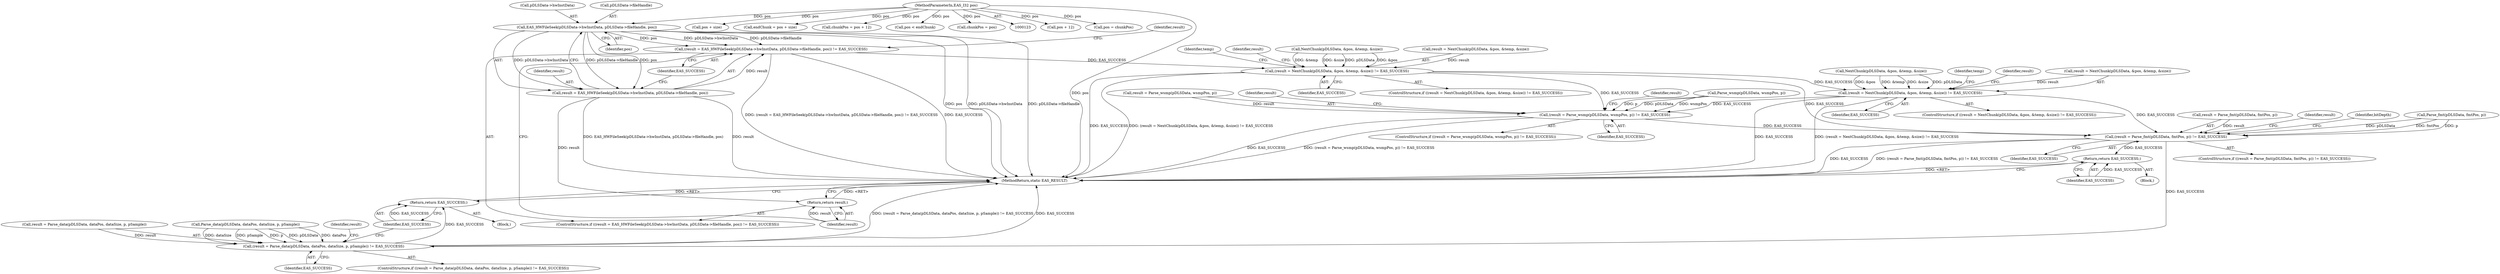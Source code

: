 digraph "0_Android_e999f077f6ef59d20282f1e04786816a31fb8be6@pointer" {
"1000161" [label="(Call,EAS_HWFileSeek(pDLSData->hwInstData, pDLSData->fileHandle, pos))"];
"1000125" [label="(MethodParameterIn,EAS_I32 pos)"];
"1000158" [label="(Call,(result = EAS_HWFileSeek(pDLSData->hwInstData, pDLSData->fileHandle, pos)) != EAS_SUCCESS)"];
"1000173" [label="(Call,(result = NextChunk(pDLSData, &pos, &temp, &size)) != EAS_SUCCESS)"];
"1000212" [label="(Call,(result = NextChunk(pDLSData, &pos, &temp, &size)) != EAS_SUCCESS)"];
"1000324" [label="(Call,(result = Parse_wsmp(pDLSData, wsmpPos, p)) != EAS_SUCCESS)"];
"1000335" [label="(Call,(result = Parse_fmt(pDLSData, fmtPos, p)) != EAS_SUCCESS)"];
"1000409" [label="(Return,return EAS_SUCCESS;)"];
"1000464" [label="(Call,(result = Parse_data(pDLSData, dataPos, dataSize, p, pSample)) != EAS_SUCCESS)"];
"1000476" [label="(Return,return EAS_SUCCESS;)"];
"1000159" [label="(Call,result = EAS_HWFileSeek(pDLSData->hwInstData, pDLSData->fileHandle, pos))"];
"1000170" [label="(Return,return result;)"];
"1000337" [label="(Identifier,result)"];
"1000327" [label="(Call,Parse_wsmp(pDLSData, wsmpPos, p))"];
"1000334" [label="(ControlStructure,if ((result = Parse_fmt(pDLSData, fmtPos, p)) != EAS_SUCCESS))"];
"1000157" [label="(ControlStructure,if ((result = EAS_HWFileSeek(pDLSData->hwInstData, pDLSData->fileHandle, pos)) != EAS_SUCCESS))"];
"1000175" [label="(Identifier,result)"];
"1000154" [label="(Call,pos + 12)"];
"1000195" [label="(Call,pos = chunkPos)"];
"1000336" [label="(Call,result = Parse_fmt(pDLSData, fmtPos, p))"];
"1000344" [label="(Identifier,result)"];
"1000465" [label="(Call,result = Parse_data(pDLSData, dataPos, dataSize, p, pSample))"];
"1000162" [label="(Call,pDLSData->hwInstData)"];
"1000409" [label="(Return,return EAS_SUCCESS;)"];
"1000200" [label="(Call,pos + size)"];
"1000323" [label="(ControlStructure,if ((result = Parse_wsmp(pDLSData, wsmpPos, p)) != EAS_SUCCESS))"];
"1000168" [label="(Identifier,pos)"];
"1000227" [label="(Identifier,temp)"];
"1000173" [label="(Call,(result = NextChunk(pDLSData, &pos, &temp, &size)) != EAS_SUCCESS)"];
"1000186" [label="(Identifier,result)"];
"1000325" [label="(Call,result = Parse_wsmp(pDLSData, wsmpPos, p))"];
"1000161" [label="(Call,EAS_HWFileSeek(pDLSData->hwInstData, pDLSData->fileHandle, pos))"];
"1000170" [label="(Return,return result;)"];
"1000176" [label="(Call,NextChunk(pDLSData, &pos, &temp, &size))"];
"1000478" [label="(MethodReturn,static EAS_RESULT)"];
"1000223" [label="(Identifier,EAS_SUCCESS)"];
"1000464" [label="(Call,(result = Parse_data(pDLSData, dataPos, dataSize, p, pSample)) != EAS_SUCCESS)"];
"1000467" [label="(Call,Parse_data(pDLSData, dataPos, dataSize, p, pSample))"];
"1000347" [label="(Identifier,bitDepth)"];
"1000169" [label="(Identifier,EAS_SUCCESS)"];
"1000174" [label="(Call,result = NextChunk(pDLSData, &pos, &temp, &size))"];
"1000160" [label="(Identifier,result)"];
"1000331" [label="(Identifier,EAS_SUCCESS)"];
"1000165" [label="(Call,pDLSData->fileHandle)"];
"1000198" [label="(Call,endChunk = pos + size)"];
"1000475" [label="(Identifier,result)"];
"1000211" [label="(ControlStructure,if ((result = NextChunk(pDLSData, &pos, &temp, &size)) != EAS_SUCCESS))"];
"1000401" [label="(Block,)"];
"1000184" [label="(Identifier,EAS_SUCCESS)"];
"1000342" [label="(Identifier,EAS_SUCCESS)"];
"1000189" [label="(Identifier,temp)"];
"1000152" [label="(Call,chunkPos = pos + 12)"];
"1000473" [label="(Identifier,EAS_SUCCESS)"];
"1000324" [label="(Call,(result = Parse_wsmp(pDLSData, wsmpPos, p)) != EAS_SUCCESS)"];
"1000225" [label="(Identifier,result)"];
"1000333" [label="(Identifier,result)"];
"1000125" [label="(MethodParameterIn,EAS_I32 pos)"];
"1000158" [label="(Call,(result = EAS_HWFileSeek(pDLSData->hwInstData, pDLSData->fileHandle, pos)) != EAS_SUCCESS)"];
"1000463" [label="(ControlStructure,if ((result = Parse_data(pDLSData, dataPos, dataSize, p, pSample)) != EAS_SUCCESS))"];
"1000212" [label="(Call,(result = NextChunk(pDLSData, &pos, &temp, &size)) != EAS_SUCCESS)"];
"1000204" [label="(Call,pos < endChunk)"];
"1000127" [label="(Block,)"];
"1000171" [label="(Identifier,result)"];
"1000410" [label="(Identifier,EAS_SUCCESS)"];
"1000159" [label="(Call,result = EAS_HWFileSeek(pDLSData->hwInstData, pDLSData->fileHandle, pos))"];
"1000338" [label="(Call,Parse_fmt(pDLSData, fmtPos, p))"];
"1000335" [label="(Call,(result = Parse_fmt(pDLSData, fmtPos, p)) != EAS_SUCCESS)"];
"1000208" [label="(Call,chunkPos = pos)"];
"1000476" [label="(Return,return EAS_SUCCESS;)"];
"1000477" [label="(Identifier,EAS_SUCCESS)"];
"1000213" [label="(Call,result = NextChunk(pDLSData, &pos, &temp, &size))"];
"1000172" [label="(ControlStructure,if ((result = NextChunk(pDLSData, &pos, &temp, &size)) != EAS_SUCCESS))"];
"1000215" [label="(Call,NextChunk(pDLSData, &pos, &temp, &size))"];
"1000161" -> "1000159"  [label="AST: "];
"1000161" -> "1000168"  [label="CFG: "];
"1000162" -> "1000161"  [label="AST: "];
"1000165" -> "1000161"  [label="AST: "];
"1000168" -> "1000161"  [label="AST: "];
"1000159" -> "1000161"  [label="CFG: "];
"1000161" -> "1000478"  [label="DDG: pos"];
"1000161" -> "1000478"  [label="DDG: pDLSData->hwInstData"];
"1000161" -> "1000478"  [label="DDG: pDLSData->fileHandle"];
"1000161" -> "1000158"  [label="DDG: pDLSData->hwInstData"];
"1000161" -> "1000158"  [label="DDG: pDLSData->fileHandle"];
"1000161" -> "1000158"  [label="DDG: pos"];
"1000161" -> "1000159"  [label="DDG: pDLSData->hwInstData"];
"1000161" -> "1000159"  [label="DDG: pDLSData->fileHandle"];
"1000161" -> "1000159"  [label="DDG: pos"];
"1000125" -> "1000161"  [label="DDG: pos"];
"1000125" -> "1000123"  [label="AST: "];
"1000125" -> "1000478"  [label="DDG: pos"];
"1000125" -> "1000152"  [label="DDG: pos"];
"1000125" -> "1000154"  [label="DDG: pos"];
"1000125" -> "1000195"  [label="DDG: pos"];
"1000125" -> "1000198"  [label="DDG: pos"];
"1000125" -> "1000200"  [label="DDG: pos"];
"1000125" -> "1000204"  [label="DDG: pos"];
"1000125" -> "1000208"  [label="DDG: pos"];
"1000158" -> "1000157"  [label="AST: "];
"1000158" -> "1000169"  [label="CFG: "];
"1000159" -> "1000158"  [label="AST: "];
"1000169" -> "1000158"  [label="AST: "];
"1000171" -> "1000158"  [label="CFG: "];
"1000175" -> "1000158"  [label="CFG: "];
"1000158" -> "1000478"  [label="DDG: EAS_SUCCESS"];
"1000158" -> "1000478"  [label="DDG: (result = EAS_HWFileSeek(pDLSData->hwInstData, pDLSData->fileHandle, pos)) != EAS_SUCCESS"];
"1000159" -> "1000158"  [label="DDG: result"];
"1000158" -> "1000173"  [label="DDG: EAS_SUCCESS"];
"1000173" -> "1000172"  [label="AST: "];
"1000173" -> "1000184"  [label="CFG: "];
"1000174" -> "1000173"  [label="AST: "];
"1000184" -> "1000173"  [label="AST: "];
"1000186" -> "1000173"  [label="CFG: "];
"1000189" -> "1000173"  [label="CFG: "];
"1000173" -> "1000478"  [label="DDG: EAS_SUCCESS"];
"1000173" -> "1000478"  [label="DDG: (result = NextChunk(pDLSData, &pos, &temp, &size)) != EAS_SUCCESS"];
"1000174" -> "1000173"  [label="DDG: result"];
"1000176" -> "1000173"  [label="DDG: pDLSData"];
"1000176" -> "1000173"  [label="DDG: &pos"];
"1000176" -> "1000173"  [label="DDG: &temp"];
"1000176" -> "1000173"  [label="DDG: &size"];
"1000173" -> "1000212"  [label="DDG: EAS_SUCCESS"];
"1000173" -> "1000324"  [label="DDG: EAS_SUCCESS"];
"1000173" -> "1000335"  [label="DDG: EAS_SUCCESS"];
"1000212" -> "1000211"  [label="AST: "];
"1000212" -> "1000223"  [label="CFG: "];
"1000213" -> "1000212"  [label="AST: "];
"1000223" -> "1000212"  [label="AST: "];
"1000225" -> "1000212"  [label="CFG: "];
"1000227" -> "1000212"  [label="CFG: "];
"1000212" -> "1000478"  [label="DDG: EAS_SUCCESS"];
"1000212" -> "1000478"  [label="DDG: (result = NextChunk(pDLSData, &pos, &temp, &size)) != EAS_SUCCESS"];
"1000213" -> "1000212"  [label="DDG: result"];
"1000215" -> "1000212"  [label="DDG: pDLSData"];
"1000215" -> "1000212"  [label="DDG: &pos"];
"1000215" -> "1000212"  [label="DDG: &temp"];
"1000215" -> "1000212"  [label="DDG: &size"];
"1000212" -> "1000324"  [label="DDG: EAS_SUCCESS"];
"1000212" -> "1000335"  [label="DDG: EAS_SUCCESS"];
"1000324" -> "1000323"  [label="AST: "];
"1000324" -> "1000331"  [label="CFG: "];
"1000325" -> "1000324"  [label="AST: "];
"1000331" -> "1000324"  [label="AST: "];
"1000333" -> "1000324"  [label="CFG: "];
"1000337" -> "1000324"  [label="CFG: "];
"1000324" -> "1000478"  [label="DDG: EAS_SUCCESS"];
"1000324" -> "1000478"  [label="DDG: (result = Parse_wsmp(pDLSData, wsmpPos, p)) != EAS_SUCCESS"];
"1000325" -> "1000324"  [label="DDG: result"];
"1000327" -> "1000324"  [label="DDG: pDLSData"];
"1000327" -> "1000324"  [label="DDG: wsmpPos"];
"1000327" -> "1000324"  [label="DDG: p"];
"1000324" -> "1000335"  [label="DDG: EAS_SUCCESS"];
"1000335" -> "1000334"  [label="AST: "];
"1000335" -> "1000342"  [label="CFG: "];
"1000336" -> "1000335"  [label="AST: "];
"1000342" -> "1000335"  [label="AST: "];
"1000344" -> "1000335"  [label="CFG: "];
"1000347" -> "1000335"  [label="CFG: "];
"1000335" -> "1000478"  [label="DDG: EAS_SUCCESS"];
"1000335" -> "1000478"  [label="DDG: (result = Parse_fmt(pDLSData, fmtPos, p)) != EAS_SUCCESS"];
"1000336" -> "1000335"  [label="DDG: result"];
"1000338" -> "1000335"  [label="DDG: pDLSData"];
"1000338" -> "1000335"  [label="DDG: fmtPos"];
"1000338" -> "1000335"  [label="DDG: p"];
"1000335" -> "1000409"  [label="DDG: EAS_SUCCESS"];
"1000335" -> "1000464"  [label="DDG: EAS_SUCCESS"];
"1000409" -> "1000401"  [label="AST: "];
"1000409" -> "1000410"  [label="CFG: "];
"1000410" -> "1000409"  [label="AST: "];
"1000478" -> "1000409"  [label="CFG: "];
"1000409" -> "1000478"  [label="DDG: <RET>"];
"1000410" -> "1000409"  [label="DDG: EAS_SUCCESS"];
"1000464" -> "1000463"  [label="AST: "];
"1000464" -> "1000473"  [label="CFG: "];
"1000465" -> "1000464"  [label="AST: "];
"1000473" -> "1000464"  [label="AST: "];
"1000475" -> "1000464"  [label="CFG: "];
"1000477" -> "1000464"  [label="CFG: "];
"1000464" -> "1000478"  [label="DDG: (result = Parse_data(pDLSData, dataPos, dataSize, p, pSample)) != EAS_SUCCESS"];
"1000464" -> "1000478"  [label="DDG: EAS_SUCCESS"];
"1000465" -> "1000464"  [label="DDG: result"];
"1000467" -> "1000464"  [label="DDG: p"];
"1000467" -> "1000464"  [label="DDG: pDLSData"];
"1000467" -> "1000464"  [label="DDG: dataPos"];
"1000467" -> "1000464"  [label="DDG: dataSize"];
"1000467" -> "1000464"  [label="DDG: pSample"];
"1000464" -> "1000476"  [label="DDG: EAS_SUCCESS"];
"1000476" -> "1000127"  [label="AST: "];
"1000476" -> "1000477"  [label="CFG: "];
"1000477" -> "1000476"  [label="AST: "];
"1000478" -> "1000476"  [label="CFG: "];
"1000476" -> "1000478"  [label="DDG: <RET>"];
"1000477" -> "1000476"  [label="DDG: EAS_SUCCESS"];
"1000160" -> "1000159"  [label="AST: "];
"1000169" -> "1000159"  [label="CFG: "];
"1000159" -> "1000478"  [label="DDG: result"];
"1000159" -> "1000478"  [label="DDG: EAS_HWFileSeek(pDLSData->hwInstData, pDLSData->fileHandle, pos)"];
"1000159" -> "1000170"  [label="DDG: result"];
"1000170" -> "1000157"  [label="AST: "];
"1000170" -> "1000171"  [label="CFG: "];
"1000171" -> "1000170"  [label="AST: "];
"1000478" -> "1000170"  [label="CFG: "];
"1000170" -> "1000478"  [label="DDG: <RET>"];
"1000171" -> "1000170"  [label="DDG: result"];
}

